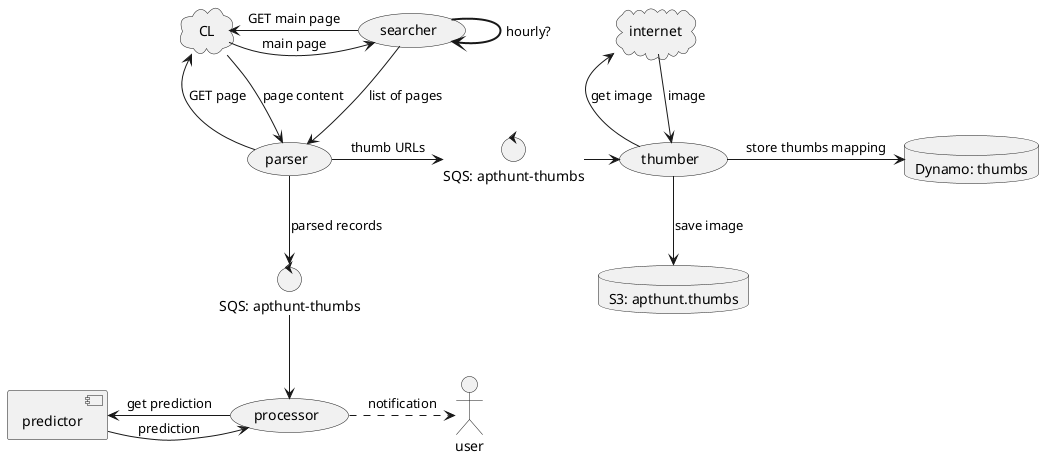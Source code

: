 @startuml
cloud CL
usecase searcher
usecase parser
usecase thumber
usecase processor
component predictor

searcher ==> searcher: hourly?

CL <- searcher: GET main page
CL -> searcher: main page

searcher --> parser: list of pages
CL <- parser: GET page
CL -> parser: page content

control "SQS: apthunt-thumbs" as sqs_thumbs
parser -> sqs_thumbs: thumb URLs

sqs_thumbs -> thumber

database "Dynamo: thumbs" as dynamo_thumbs
cloud internet
internet <-- thumber: get image
internet --> thumber: image

database "S3: apthunt.thumbs" as s3_thumbs

thumber --> s3_thumbs: save image
thumber -> dynamo_thumbs: store thumbs mapping

control "SQS: apthunt-thumbs" as sqs_parser
parser --> sqs_parser: parsed records
sqs_parser --> processor

predictor <- processor: get prediction
predictor -> processor: prediction

actor user
processor .> user: notification

@enduml